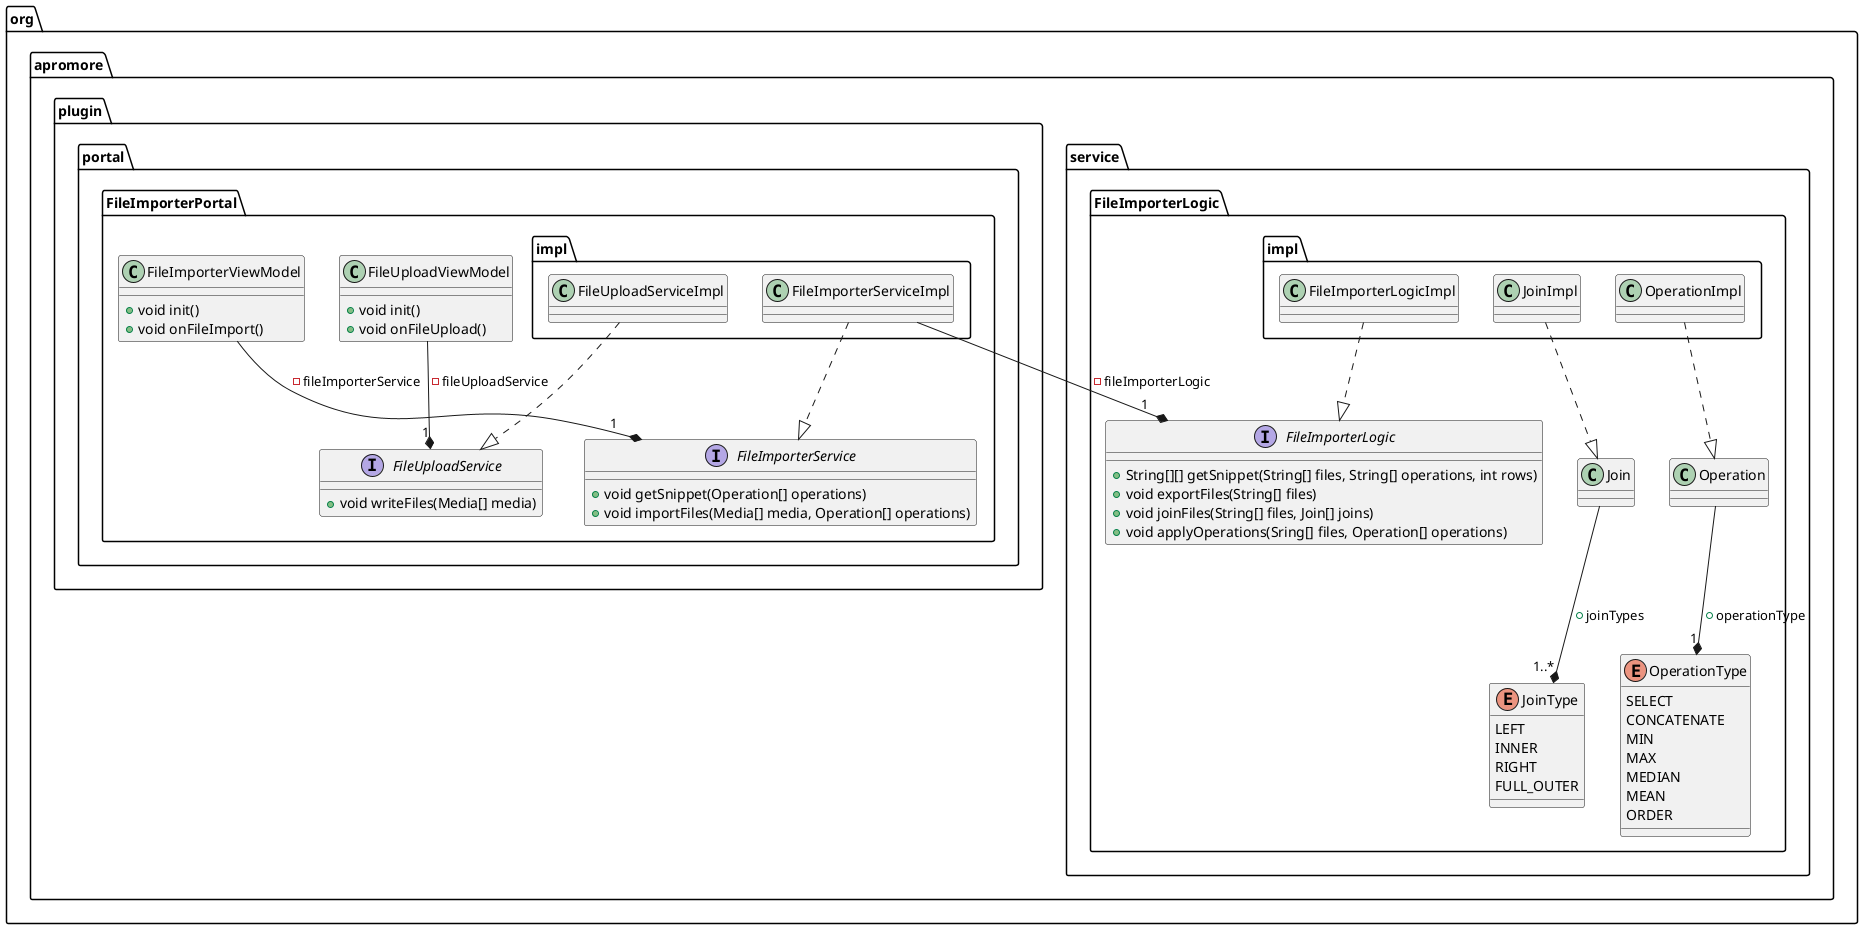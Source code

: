 @startuml classes

namespace org {
    namespace apromore {
        namespace service {
            namespace FileImporterLogic {
                namespace impl {
                    class FileImporterLogicImpl
                    class JoinImpl
                    class OperationImpl

                    FileImporterLogicImpl ..|> org.apromore.service.FileImporterLogic.FileImporterLogic
                    JoinImpl ..|> org.apromore.service.FileImporterLogic.Join
                    OperationImpl ..|> org.apromore.service.FileImporterLogic.Operation
                }

                enum OperationType {
                    SELECT
                    CONCATENATE
                    MIN
                    MAX
                    MEDIAN
                    MEAN
                    ORDER
                }

                enum JoinType {
                    LEFT
                    INNER
                    RIGHT
                    FULL_OUTER
                }

                interface FileImporterLogic {
                    + String[][] getSnippet(String[] files, String[] operations, int rows)
                    + void exportFiles(String[] files)
                    + void joinFiles(String[] files, Join[] joins)
                    + void applyOperations(Sring[] files, Operation[] operations)
                }

                Operation --* "1" OperationType : + operationType
                Join --* "1..*" JoinType : + joinTypes
            }
        }

        namespace plugin {
            namespace portal {
                namespace FileImporterPortal {
                    namespace impl {
                        class FileUploadServiceImpl
                        class FileImporterServiceImpl

                        FileUploadServiceImpl ..|> org.apromore.plugin.portal.FileImporterPortal.FileUploadService
                        FileImporterServiceImpl ..|> org.apromore.plugin.portal.FileImporterPortal.FileImporterService
                        FileImporterServiceImpl --* "1" org.apromore.service.FileImporterLogic.FileImporterLogic : - fileImporterLogic
                    }

                    class FileUploadViewModel {
                        + void init()
                        + void onFileUpload()
                    }

                    interface FileUploadService {
                        + void writeFiles(Media[] media)
                    }

                    class FileImporterViewModel {
                        + void init()
                        + void onFileImport()
                    }

                    interface FileImporterService {
                        + void getSnippet(Operation[] operations)
                        + void importFiles(Media[] media, Operation[] operations)
                    }

                    FileUploadViewModel --* "1" FileUploadService : - fileUploadService
                    FileImporterViewModel --* "1" FileImporterService : - fileImporterService
                }
            }
        }
    }
}

@enduml
